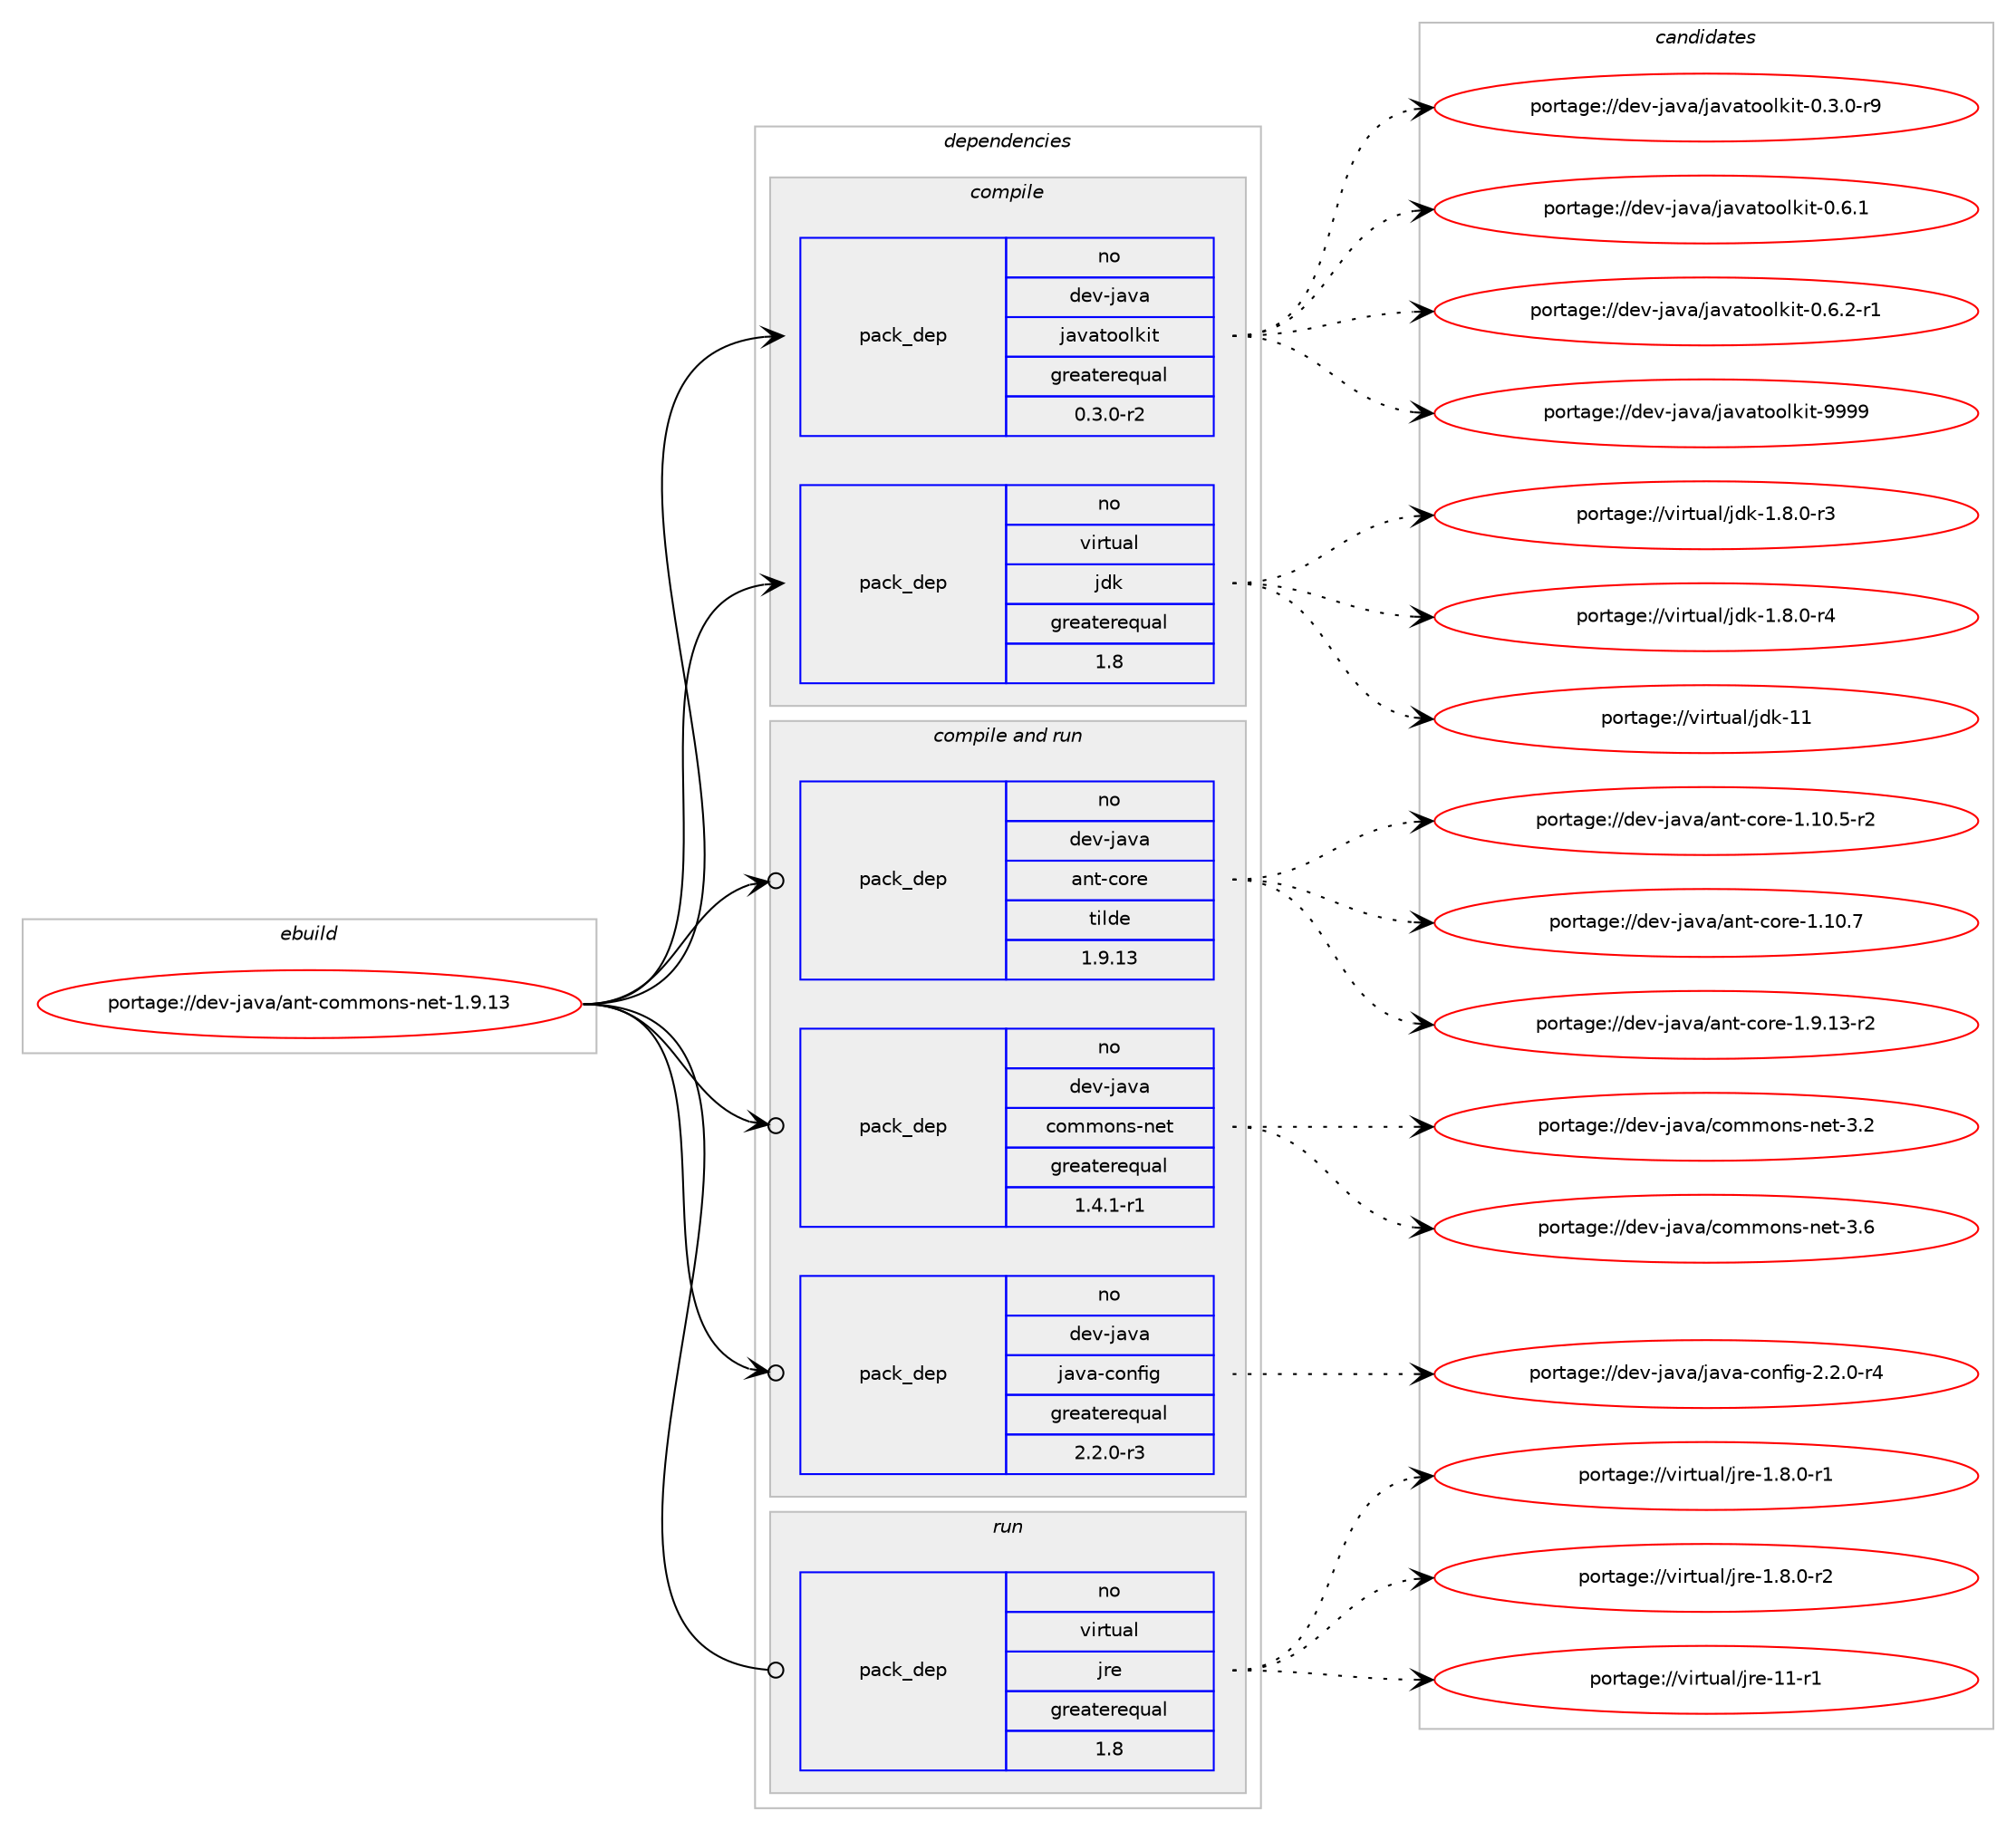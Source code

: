 digraph prolog {

# *************
# Graph options
# *************

newrank=true;
concentrate=true;
compound=true;
graph [rankdir=LR,fontname=Helvetica,fontsize=10,ranksep=1.5];#, ranksep=2.5, nodesep=0.2];
edge  [arrowhead=vee];
node  [fontname=Helvetica,fontsize=10];

# **********
# The ebuild
# **********

subgraph cluster_leftcol {
color=gray;
rank=same;
label=<<i>ebuild</i>>;
id [label="portage://dev-java/ant-commons-net-1.9.13", color=red, width=4, href="../dev-java/ant-commons-net-1.9.13.svg"];
}

# ****************
# The dependencies
# ****************

subgraph cluster_midcol {
color=gray;
label=<<i>dependencies</i>>;
subgraph cluster_compile {
fillcolor="#eeeeee";
style=filled;
label=<<i>compile</i>>;
subgraph pack65404 {
dependency86101 [label=<<TABLE BORDER="0" CELLBORDER="1" CELLSPACING="0" CELLPADDING="4" WIDTH="220"><TR><TD ROWSPAN="6" CELLPADDING="30">pack_dep</TD></TR><TR><TD WIDTH="110">no</TD></TR><TR><TD>dev-java</TD></TR><TR><TD>javatoolkit</TD></TR><TR><TD>greaterequal</TD></TR><TR><TD>0.3.0-r2</TD></TR></TABLE>>, shape=none, color=blue];
}
id:e -> dependency86101:w [weight=20,style="solid",arrowhead="vee"];
subgraph pack65405 {
dependency86102 [label=<<TABLE BORDER="0" CELLBORDER="1" CELLSPACING="0" CELLPADDING="4" WIDTH="220"><TR><TD ROWSPAN="6" CELLPADDING="30">pack_dep</TD></TR><TR><TD WIDTH="110">no</TD></TR><TR><TD>virtual</TD></TR><TR><TD>jdk</TD></TR><TR><TD>greaterequal</TD></TR><TR><TD>1.8</TD></TR></TABLE>>, shape=none, color=blue];
}
id:e -> dependency86102:w [weight=20,style="solid",arrowhead="vee"];
}
subgraph cluster_compileandrun {
fillcolor="#eeeeee";
style=filled;
label=<<i>compile and run</i>>;
subgraph pack65406 {
dependency86103 [label=<<TABLE BORDER="0" CELLBORDER="1" CELLSPACING="0" CELLPADDING="4" WIDTH="220"><TR><TD ROWSPAN="6" CELLPADDING="30">pack_dep</TD></TR><TR><TD WIDTH="110">no</TD></TR><TR><TD>dev-java</TD></TR><TR><TD>ant-core</TD></TR><TR><TD>tilde</TD></TR><TR><TD>1.9.13</TD></TR></TABLE>>, shape=none, color=blue];
}
id:e -> dependency86103:w [weight=20,style="solid",arrowhead="odotvee"];
subgraph pack65407 {
dependency86104 [label=<<TABLE BORDER="0" CELLBORDER="1" CELLSPACING="0" CELLPADDING="4" WIDTH="220"><TR><TD ROWSPAN="6" CELLPADDING="30">pack_dep</TD></TR><TR><TD WIDTH="110">no</TD></TR><TR><TD>dev-java</TD></TR><TR><TD>commons-net</TD></TR><TR><TD>greaterequal</TD></TR><TR><TD>1.4.1-r1</TD></TR></TABLE>>, shape=none, color=blue];
}
id:e -> dependency86104:w [weight=20,style="solid",arrowhead="odotvee"];
subgraph pack65408 {
dependency86105 [label=<<TABLE BORDER="0" CELLBORDER="1" CELLSPACING="0" CELLPADDING="4" WIDTH="220"><TR><TD ROWSPAN="6" CELLPADDING="30">pack_dep</TD></TR><TR><TD WIDTH="110">no</TD></TR><TR><TD>dev-java</TD></TR><TR><TD>java-config</TD></TR><TR><TD>greaterequal</TD></TR><TR><TD>2.2.0-r3</TD></TR></TABLE>>, shape=none, color=blue];
}
id:e -> dependency86105:w [weight=20,style="solid",arrowhead="odotvee"];
}
subgraph cluster_run {
fillcolor="#eeeeee";
style=filled;
label=<<i>run</i>>;
subgraph pack65409 {
dependency86106 [label=<<TABLE BORDER="0" CELLBORDER="1" CELLSPACING="0" CELLPADDING="4" WIDTH="220"><TR><TD ROWSPAN="6" CELLPADDING="30">pack_dep</TD></TR><TR><TD WIDTH="110">no</TD></TR><TR><TD>virtual</TD></TR><TR><TD>jre</TD></TR><TR><TD>greaterequal</TD></TR><TR><TD>1.8</TD></TR></TABLE>>, shape=none, color=blue];
}
id:e -> dependency86106:w [weight=20,style="solid",arrowhead="odot"];
}
}

# **************
# The candidates
# **************

subgraph cluster_choices {
rank=same;
color=gray;
label=<<i>candidates</i>>;

subgraph choice65404 {
color=black;
nodesep=1;
choiceportage1001011184510697118974710697118971161111111081071051164548465146484511457 [label="portage://dev-java/javatoolkit-0.3.0-r9", color=red, width=4,href="../dev-java/javatoolkit-0.3.0-r9.svg"];
choiceportage100101118451069711897471069711897116111111108107105116454846544649 [label="portage://dev-java/javatoolkit-0.6.1", color=red, width=4,href="../dev-java/javatoolkit-0.6.1.svg"];
choiceportage1001011184510697118974710697118971161111111081071051164548465446504511449 [label="portage://dev-java/javatoolkit-0.6.2-r1", color=red, width=4,href="../dev-java/javatoolkit-0.6.2-r1.svg"];
choiceportage1001011184510697118974710697118971161111111081071051164557575757 [label="portage://dev-java/javatoolkit-9999", color=red, width=4,href="../dev-java/javatoolkit-9999.svg"];
dependency86101:e -> choiceportage1001011184510697118974710697118971161111111081071051164548465146484511457:w [style=dotted,weight="100"];
dependency86101:e -> choiceportage100101118451069711897471069711897116111111108107105116454846544649:w [style=dotted,weight="100"];
dependency86101:e -> choiceportage1001011184510697118974710697118971161111111081071051164548465446504511449:w [style=dotted,weight="100"];
dependency86101:e -> choiceportage1001011184510697118974710697118971161111111081071051164557575757:w [style=dotted,weight="100"];
}
subgraph choice65405 {
color=black;
nodesep=1;
choiceportage11810511411611797108471061001074549465646484511451 [label="portage://virtual/jdk-1.8.0-r3", color=red, width=4,href="../virtual/jdk-1.8.0-r3.svg"];
choiceportage11810511411611797108471061001074549465646484511452 [label="portage://virtual/jdk-1.8.0-r4", color=red, width=4,href="../virtual/jdk-1.8.0-r4.svg"];
choiceportage1181051141161179710847106100107454949 [label="portage://virtual/jdk-11", color=red, width=4,href="../virtual/jdk-11.svg"];
dependency86102:e -> choiceportage11810511411611797108471061001074549465646484511451:w [style=dotted,weight="100"];
dependency86102:e -> choiceportage11810511411611797108471061001074549465646484511452:w [style=dotted,weight="100"];
dependency86102:e -> choiceportage1181051141161179710847106100107454949:w [style=dotted,weight="100"];
}
subgraph choice65406 {
color=black;
nodesep=1;
choiceportage10010111845106971189747971101164599111114101454946494846534511450 [label="portage://dev-java/ant-core-1.10.5-r2", color=red, width=4,href="../dev-java/ant-core-1.10.5-r2.svg"];
choiceportage1001011184510697118974797110116459911111410145494649484655 [label="portage://dev-java/ant-core-1.10.7", color=red, width=4,href="../dev-java/ant-core-1.10.7.svg"];
choiceportage10010111845106971189747971101164599111114101454946574649514511450 [label="portage://dev-java/ant-core-1.9.13-r2", color=red, width=4,href="../dev-java/ant-core-1.9.13-r2.svg"];
dependency86103:e -> choiceportage10010111845106971189747971101164599111114101454946494846534511450:w [style=dotted,weight="100"];
dependency86103:e -> choiceportage1001011184510697118974797110116459911111410145494649484655:w [style=dotted,weight="100"];
dependency86103:e -> choiceportage10010111845106971189747971101164599111114101454946574649514511450:w [style=dotted,weight="100"];
}
subgraph choice65407 {
color=black;
nodesep=1;
choiceportage10010111845106971189747991111091091111101154511010111645514650 [label="portage://dev-java/commons-net-3.2", color=red, width=4,href="../dev-java/commons-net-3.2.svg"];
choiceportage10010111845106971189747991111091091111101154511010111645514654 [label="portage://dev-java/commons-net-3.6", color=red, width=4,href="../dev-java/commons-net-3.6.svg"];
dependency86104:e -> choiceportage10010111845106971189747991111091091111101154511010111645514650:w [style=dotted,weight="100"];
dependency86104:e -> choiceportage10010111845106971189747991111091091111101154511010111645514654:w [style=dotted,weight="100"];
}
subgraph choice65408 {
color=black;
nodesep=1;
choiceportage10010111845106971189747106971189745991111101021051034550465046484511452 [label="portage://dev-java/java-config-2.2.0-r4", color=red, width=4,href="../dev-java/java-config-2.2.0-r4.svg"];
dependency86105:e -> choiceportage10010111845106971189747106971189745991111101021051034550465046484511452:w [style=dotted,weight="100"];
}
subgraph choice65409 {
color=black;
nodesep=1;
choiceportage11810511411611797108471061141014549465646484511449 [label="portage://virtual/jre-1.8.0-r1", color=red, width=4,href="../virtual/jre-1.8.0-r1.svg"];
choiceportage11810511411611797108471061141014549465646484511450 [label="portage://virtual/jre-1.8.0-r2", color=red, width=4,href="../virtual/jre-1.8.0-r2.svg"];
choiceportage11810511411611797108471061141014549494511449 [label="portage://virtual/jre-11-r1", color=red, width=4,href="../virtual/jre-11-r1.svg"];
dependency86106:e -> choiceportage11810511411611797108471061141014549465646484511449:w [style=dotted,weight="100"];
dependency86106:e -> choiceportage11810511411611797108471061141014549465646484511450:w [style=dotted,weight="100"];
dependency86106:e -> choiceportage11810511411611797108471061141014549494511449:w [style=dotted,weight="100"];
}
}

}
